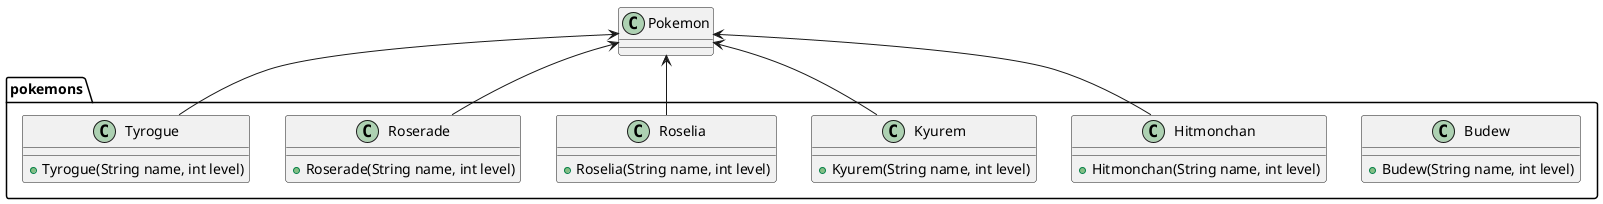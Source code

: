 @startuml

package "pokemons" {
    Class Budew {
        +Budew(String name, int level)
    }
    Class Hitmonchan {
        +Hitmonchan(String name, int level)
    }
    Class Kyurem {
        +Kyurem(String name, int level)
    }
    Class Roselia {
        +Roselia(String name, int level)
    }
    Class Roserade {
        +Roserade(String name, int level)
    }
    Class Tyrogue {
        +Tyrogue(String name, int level)
    }
}

class Pokemon

Pokemon <-- Hitmonchan
Pokemon <-- Kyurem
Pokemon <-- Roselia
Pokemon <-- Roserade
Pokemon <-- Tyrogue

@enduml